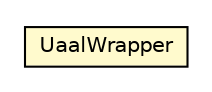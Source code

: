 #!/usr/local/bin/dot
#
# Class diagram 
# Generated by UMLGraph version R5_6-24-gf6e263 (http://www.umlgraph.org/)
#

digraph G {
	edge [fontname="Helvetica",fontsize=10,labelfontname="Helvetica",labelfontsize=10];
	node [fontname="Helvetica",fontsize=10,shape=plaintext];
	nodesep=0.25;
	ranksep=0.5;
	// org.universAAL.ri.rest.manager.wrappers.UaalWrapper
	c31890 [label=<<table title="org.universAAL.ri.rest.manager.wrappers.UaalWrapper" border="0" cellborder="1" cellspacing="0" cellpadding="2" port="p" bgcolor="lemonChiffon" href="./UaalWrapper.html">
		<tr><td><table border="0" cellspacing="0" cellpadding="1">
<tr><td align="center" balign="center"> UaalWrapper </td></tr>
		</table></td></tr>
		</table>>, URL="./UaalWrapper.html", fontname="Helvetica", fontcolor="black", fontsize=10.0];
}

